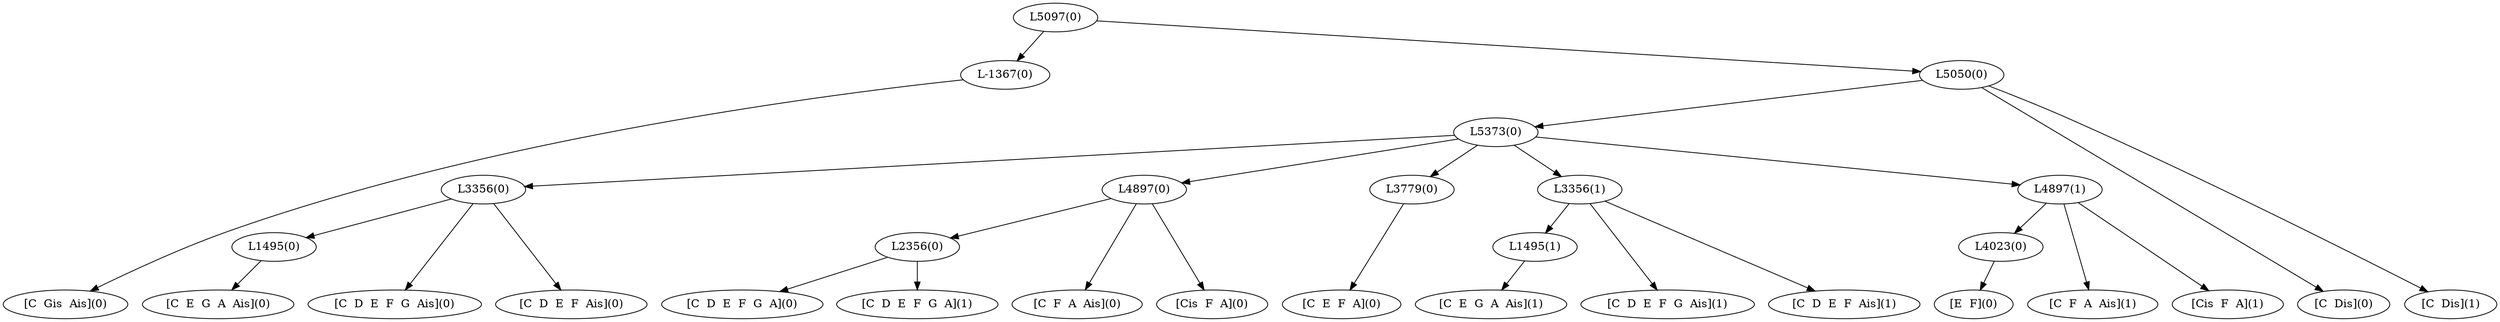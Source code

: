 digraph sample{
"L-1367(0)"->"[C  Gis  Ais](0)"
"L1495(0)"->"[C  E  G  A  Ais](0)"
"L3356(0)"->"[C  D  E  F  G  Ais](0)"
"L3356(0)"->"[C  D  E  F  Ais](0)"
"L3356(0)"->"L1495(0)"
"L2356(0)"->"[C  D  E  F  G  A](0)"
"L2356(0)"->"[C  D  E  F  G  A](1)"
"L4897(0)"->"[C  F  A  Ais](0)"
"L4897(0)"->"L2356(0)"
"L4897(0)"->"[Cis  F  A](0)"
"L3779(0)"->"[C  E  F  A](0)"
"L1495(1)"->"[C  E  G  A  Ais](1)"
"L3356(1)"->"[C  D  E  F  G  Ais](1)"
"L3356(1)"->"[C  D  E  F  Ais](1)"
"L3356(1)"->"L1495(1)"
"L4023(0)"->"[E  F](0)"
"L4897(1)"->"[C  F  A  Ais](1)"
"L4897(1)"->"L4023(0)"
"L4897(1)"->"[Cis  F  A](1)"
"L5373(0)"->"L3356(0)"
"L5373(0)"->"L4897(0)"
"L5373(0)"->"L3779(0)"
"L5373(0)"->"L3356(1)"
"L5373(0)"->"L4897(1)"
"L5050(0)"->"[C  Dis](0)"
"L5050(0)"->"L5373(0)"
"L5050(0)"->"[C  Dis](1)"
"L5097(0)"->"L-1367(0)"
"L5097(0)"->"L5050(0)"
{rank = min; "L5097(0)"}
{rank = same; "L-1367(0)"; "L5050(0)";}
{rank = same; "L5373(0)";}
{rank = same; "L3356(0)"; "L4897(0)"; "L3779(0)"; "L3356(1)"; "L4897(1)";}
{rank = same; "L1495(0)"; "L2356(0)"; "L1495(1)"; "L4023(0)";}
{rank = max; "[C  D  E  F  Ais](0)"; "[C  D  E  F  Ais](1)"; "[C  D  E  F  G  A](0)"; "[C  D  E  F  G  A](1)"; "[C  D  E  F  G  Ais](0)"; "[C  D  E  F  G  Ais](1)"; "[C  Dis](0)"; "[C  Dis](1)"; "[C  E  F  A](0)"; "[C  E  G  A  Ais](0)"; "[C  E  G  A  Ais](1)"; "[C  F  A  Ais](0)"; "[C  F  A  Ais](1)"; "[C  Gis  Ais](0)"; "[Cis  F  A](0)"; "[Cis  F  A](1)"; "[E  F](0)";}
}